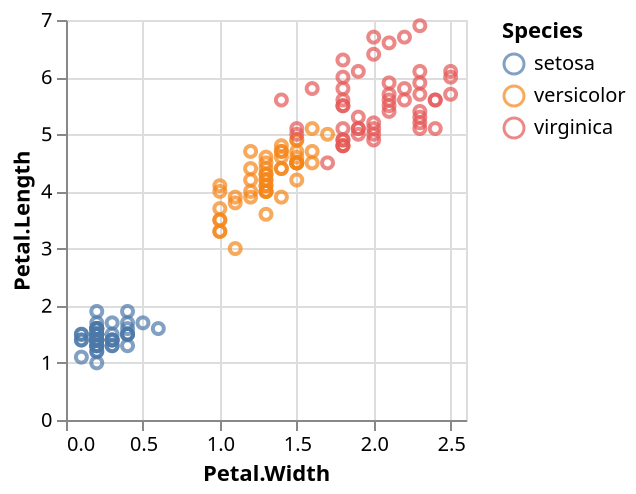 {
  "$schema": "https://vega.github.io/schema/vega-lite/v5.json",
  "datasets": {
    "data-00": [
      {
        "Sepal.Length": 5.1,
        "Sepal.Width": 3.5,
        "Petal.Length": 1.4,
        "Petal.Width": 0.2,
        "Species": "setosa"
      },
      {
        "Sepal.Length": 4.9,
        "Sepal.Width": 3,
        "Petal.Length": 1.4,
        "Petal.Width": 0.2,
        "Species": "setosa"
      },
      {
        "Sepal.Length": 4.7,
        "Sepal.Width": 3.2,
        "Petal.Length": 1.3,
        "Petal.Width": 0.2,
        "Species": "setosa"
      },
      {
        "Sepal.Length": 4.6,
        "Sepal.Width": 3.1,
        "Petal.Length": 1.5,
        "Petal.Width": 0.2,
        "Species": "setosa"
      },
      {
        "Sepal.Length": 5,
        "Sepal.Width": 3.6,
        "Petal.Length": 1.4,
        "Petal.Width": 0.2,
        "Species": "setosa"
      },
      {
        "Sepal.Length": 5.4,
        "Sepal.Width": 3.9,
        "Petal.Length": 1.7,
        "Petal.Width": 0.4,
        "Species": "setosa"
      },
      {
        "Sepal.Length": 4.6,
        "Sepal.Width": 3.4,
        "Petal.Length": 1.4,
        "Petal.Width": 0.3,
        "Species": "setosa"
      },
      {
        "Sepal.Length": 5,
        "Sepal.Width": 3.4,
        "Petal.Length": 1.5,
        "Petal.Width": 0.2,
        "Species": "setosa"
      },
      {
        "Sepal.Length": 4.4,
        "Sepal.Width": 2.9,
        "Petal.Length": 1.4,
        "Petal.Width": 0.2,
        "Species": "setosa"
      },
      {
        "Sepal.Length": 4.9,
        "Sepal.Width": 3.1,
        "Petal.Length": 1.5,
        "Petal.Width": 0.1,
        "Species": "setosa"
      },
      {
        "Sepal.Length": 5.4,
        "Sepal.Width": 3.7,
        "Petal.Length": 1.5,
        "Petal.Width": 0.2,
        "Species": "setosa"
      },
      {
        "Sepal.Length": 4.8,
        "Sepal.Width": 3.4,
        "Petal.Length": 1.6,
        "Petal.Width": 0.2,
        "Species": "setosa"
      },
      {
        "Sepal.Length": 4.8,
        "Sepal.Width": 3,
        "Petal.Length": 1.4,
        "Petal.Width": 0.1,
        "Species": "setosa"
      },
      {
        "Sepal.Length": 4.3,
        "Sepal.Width": 3,
        "Petal.Length": 1.1,
        "Petal.Width": 0.1,
        "Species": "setosa"
      },
      {
        "Sepal.Length": 5.8,
        "Sepal.Width": 4,
        "Petal.Length": 1.2,
        "Petal.Width": 0.2,
        "Species": "setosa"
      },
      {
        "Sepal.Length": 5.7,
        "Sepal.Width": 4.4,
        "Petal.Length": 1.5,
        "Petal.Width": 0.4,
        "Species": "setosa"
      },
      {
        "Sepal.Length": 5.4,
        "Sepal.Width": 3.9,
        "Petal.Length": 1.3,
        "Petal.Width": 0.4,
        "Species": "setosa"
      },
      {
        "Sepal.Length": 5.1,
        "Sepal.Width": 3.5,
        "Petal.Length": 1.4,
        "Petal.Width": 0.3,
        "Species": "setosa"
      },
      {
        "Sepal.Length": 5.7,
        "Sepal.Width": 3.8,
        "Petal.Length": 1.7,
        "Petal.Width": 0.3,
        "Species": "setosa"
      },
      {
        "Sepal.Length": 5.1,
        "Sepal.Width": 3.8,
        "Petal.Length": 1.5,
        "Petal.Width": 0.3,
        "Species": "setosa"
      },
      {
        "Sepal.Length": 5.4,
        "Sepal.Width": 3.4,
        "Petal.Length": 1.7,
        "Petal.Width": 0.2,
        "Species": "setosa"
      },
      {
        "Sepal.Length": 5.1,
        "Sepal.Width": 3.7,
        "Petal.Length": 1.5,
        "Petal.Width": 0.4,
        "Species": "setosa"
      },
      {
        "Sepal.Length": 4.6,
        "Sepal.Width": 3.6,
        "Petal.Length": 1,
        "Petal.Width": 0.2,
        "Species": "setosa"
      },
      {
        "Sepal.Length": 5.1,
        "Sepal.Width": 3.3,
        "Petal.Length": 1.7,
        "Petal.Width": 0.5,
        "Species": "setosa"
      },
      {
        "Sepal.Length": 4.8,
        "Sepal.Width": 3.4,
        "Petal.Length": 1.9,
        "Petal.Width": 0.2,
        "Species": "setosa"
      },
      {
        "Sepal.Length": 5,
        "Sepal.Width": 3,
        "Petal.Length": 1.6,
        "Petal.Width": 0.2,
        "Species": "setosa"
      },
      {
        "Sepal.Length": 5,
        "Sepal.Width": 3.4,
        "Petal.Length": 1.6,
        "Petal.Width": 0.4,
        "Species": "setosa"
      },
      {
        "Sepal.Length": 5.2,
        "Sepal.Width": 3.5,
        "Petal.Length": 1.5,
        "Petal.Width": 0.2,
        "Species": "setosa"
      },
      {
        "Sepal.Length": 5.2,
        "Sepal.Width": 3.4,
        "Petal.Length": 1.4,
        "Petal.Width": 0.2,
        "Species": "setosa"
      },
      {
        "Sepal.Length": 4.7,
        "Sepal.Width": 3.2,
        "Petal.Length": 1.6,
        "Petal.Width": 0.2,
        "Species": "setosa"
      },
      {
        "Sepal.Length": 4.8,
        "Sepal.Width": 3.1,
        "Petal.Length": 1.6,
        "Petal.Width": 0.2,
        "Species": "setosa"
      },
      {
        "Sepal.Length": 5.4,
        "Sepal.Width": 3.4,
        "Petal.Length": 1.5,
        "Petal.Width": 0.4,
        "Species": "setosa"
      },
      {
        "Sepal.Length": 5.2,
        "Sepal.Width": 4.1,
        "Petal.Length": 1.5,
        "Petal.Width": 0.1,
        "Species": "setosa"
      },
      {
        "Sepal.Length": 5.5,
        "Sepal.Width": 4.2,
        "Petal.Length": 1.4,
        "Petal.Width": 0.2,
        "Species": "setosa"
      },
      {
        "Sepal.Length": 4.9,
        "Sepal.Width": 3.1,
        "Petal.Length": 1.5,
        "Petal.Width": 0.2,
        "Species": "setosa"
      },
      {
        "Sepal.Length": 5,
        "Sepal.Width": 3.2,
        "Petal.Length": 1.2,
        "Petal.Width": 0.2,
        "Species": "setosa"
      },
      {
        "Sepal.Length": 5.5,
        "Sepal.Width": 3.5,
        "Petal.Length": 1.3,
        "Petal.Width": 0.2,
        "Species": "setosa"
      },
      {
        "Sepal.Length": 4.9,
        "Sepal.Width": 3.6,
        "Petal.Length": 1.4,
        "Petal.Width": 0.1,
        "Species": "setosa"
      },
      {
        "Sepal.Length": 4.4,
        "Sepal.Width": 3,
        "Petal.Length": 1.3,
        "Petal.Width": 0.2,
        "Species": "setosa"
      },
      {
        "Sepal.Length": 5.1,
        "Sepal.Width": 3.4,
        "Petal.Length": 1.5,
        "Petal.Width": 0.2,
        "Species": "setosa"
      },
      {
        "Sepal.Length": 5,
        "Sepal.Width": 3.5,
        "Petal.Length": 1.3,
        "Petal.Width": 0.3,
        "Species": "setosa"
      },
      {
        "Sepal.Length": 4.5,
        "Sepal.Width": 2.3,
        "Petal.Length": 1.3,
        "Petal.Width": 0.3,
        "Species": "setosa"
      },
      {
        "Sepal.Length": 4.4,
        "Sepal.Width": 3.2,
        "Petal.Length": 1.3,
        "Petal.Width": 0.2,
        "Species": "setosa"
      },
      {
        "Sepal.Length": 5,
        "Sepal.Width": 3.5,
        "Petal.Length": 1.6,
        "Petal.Width": 0.6,
        "Species": "setosa"
      },
      {
        "Sepal.Length": 5.1,
        "Sepal.Width": 3.8,
        "Petal.Length": 1.9,
        "Petal.Width": 0.4,
        "Species": "setosa"
      },
      {
        "Sepal.Length": 4.8,
        "Sepal.Width": 3,
        "Petal.Length": 1.4,
        "Petal.Width": 0.3,
        "Species": "setosa"
      },
      {
        "Sepal.Length": 5.1,
        "Sepal.Width": 3.8,
        "Petal.Length": 1.6,
        "Petal.Width": 0.2,
        "Species": "setosa"
      },
      {
        "Sepal.Length": 4.6,
        "Sepal.Width": 3.2,
        "Petal.Length": 1.4,
        "Petal.Width": 0.2,
        "Species": "setosa"
      },
      {
        "Sepal.Length": 5.3,
        "Sepal.Width": 3.7,
        "Petal.Length": 1.5,
        "Petal.Width": 0.2,
        "Species": "setosa"
      },
      {
        "Sepal.Length": 5,
        "Sepal.Width": 3.3,
        "Petal.Length": 1.4,
        "Petal.Width": 0.2,
        "Species": "setosa"
      },
      {
        "Sepal.Length": 7,
        "Sepal.Width": 3.2,
        "Petal.Length": 4.7,
        "Petal.Width": 1.4,
        "Species": "versicolor"
      },
      {
        "Sepal.Length": 6.4,
        "Sepal.Width": 3.2,
        "Petal.Length": 4.5,
        "Petal.Width": 1.5,
        "Species": "versicolor"
      },
      {
        "Sepal.Length": 6.9,
        "Sepal.Width": 3.1,
        "Petal.Length": 4.9,
        "Petal.Width": 1.5,
        "Species": "versicolor"
      },
      {
        "Sepal.Length": 5.5,
        "Sepal.Width": 2.3,
        "Petal.Length": 4,
        "Petal.Width": 1.3,
        "Species": "versicolor"
      },
      {
        "Sepal.Length": 6.5,
        "Sepal.Width": 2.8,
        "Petal.Length": 4.6,
        "Petal.Width": 1.5,
        "Species": "versicolor"
      },
      {
        "Sepal.Length": 5.7,
        "Sepal.Width": 2.8,
        "Petal.Length": 4.5,
        "Petal.Width": 1.3,
        "Species": "versicolor"
      },
      {
        "Sepal.Length": 6.3,
        "Sepal.Width": 3.3,
        "Petal.Length": 4.7,
        "Petal.Width": 1.6,
        "Species": "versicolor"
      },
      {
        "Sepal.Length": 4.9,
        "Sepal.Width": 2.4,
        "Petal.Length": 3.3,
        "Petal.Width": 1,
        "Species": "versicolor"
      },
      {
        "Sepal.Length": 6.6,
        "Sepal.Width": 2.9,
        "Petal.Length": 4.6,
        "Petal.Width": 1.3,
        "Species": "versicolor"
      },
      {
        "Sepal.Length": 5.2,
        "Sepal.Width": 2.7,
        "Petal.Length": 3.9,
        "Petal.Width": 1.4,
        "Species": "versicolor"
      },
      {
        "Sepal.Length": 5,
        "Sepal.Width": 2,
        "Petal.Length": 3.5,
        "Petal.Width": 1,
        "Species": "versicolor"
      },
      {
        "Sepal.Length": 5.9,
        "Sepal.Width": 3,
        "Petal.Length": 4.2,
        "Petal.Width": 1.5,
        "Species": "versicolor"
      },
      {
        "Sepal.Length": 6,
        "Sepal.Width": 2.2,
        "Petal.Length": 4,
        "Petal.Width": 1,
        "Species": "versicolor"
      },
      {
        "Sepal.Length": 6.1,
        "Sepal.Width": 2.9,
        "Petal.Length": 4.7,
        "Petal.Width": 1.4,
        "Species": "versicolor"
      },
      {
        "Sepal.Length": 5.6,
        "Sepal.Width": 2.9,
        "Petal.Length": 3.6,
        "Petal.Width": 1.3,
        "Species": "versicolor"
      },
      {
        "Sepal.Length": 6.7,
        "Sepal.Width": 3.1,
        "Petal.Length": 4.4,
        "Petal.Width": 1.4,
        "Species": "versicolor"
      },
      {
        "Sepal.Length": 5.6,
        "Sepal.Width": 3,
        "Petal.Length": 4.5,
        "Petal.Width": 1.5,
        "Species": "versicolor"
      },
      {
        "Sepal.Length": 5.8,
        "Sepal.Width": 2.7,
        "Petal.Length": 4.1,
        "Petal.Width": 1,
        "Species": "versicolor"
      },
      {
        "Sepal.Length": 6.2,
        "Sepal.Width": 2.2,
        "Petal.Length": 4.5,
        "Petal.Width": 1.5,
        "Species": "versicolor"
      },
      {
        "Sepal.Length": 5.6,
        "Sepal.Width": 2.5,
        "Petal.Length": 3.9,
        "Petal.Width": 1.1,
        "Species": "versicolor"
      },
      {
        "Sepal.Length": 5.9,
        "Sepal.Width": 3.2,
        "Petal.Length": 4.8,
        "Petal.Width": 1.8,
        "Species": "versicolor"
      },
      {
        "Sepal.Length": 6.1,
        "Sepal.Width": 2.8,
        "Petal.Length": 4,
        "Petal.Width": 1.3,
        "Species": "versicolor"
      },
      {
        "Sepal.Length": 6.3,
        "Sepal.Width": 2.5,
        "Petal.Length": 4.9,
        "Petal.Width": 1.5,
        "Species": "versicolor"
      },
      {
        "Sepal.Length": 6.1,
        "Sepal.Width": 2.8,
        "Petal.Length": 4.7,
        "Petal.Width": 1.2,
        "Species": "versicolor"
      },
      {
        "Sepal.Length": 6.4,
        "Sepal.Width": 2.9,
        "Petal.Length": 4.3,
        "Petal.Width": 1.3,
        "Species": "versicolor"
      },
      {
        "Sepal.Length": 6.6,
        "Sepal.Width": 3,
        "Petal.Length": 4.4,
        "Petal.Width": 1.4,
        "Species": "versicolor"
      },
      {
        "Sepal.Length": 6.8,
        "Sepal.Width": 2.8,
        "Petal.Length": 4.8,
        "Petal.Width": 1.4,
        "Species": "versicolor"
      },
      {
        "Sepal.Length": 6.7,
        "Sepal.Width": 3,
        "Petal.Length": 5,
        "Petal.Width": 1.7,
        "Species": "versicolor"
      },
      {
        "Sepal.Length": 6,
        "Sepal.Width": 2.9,
        "Petal.Length": 4.5,
        "Petal.Width": 1.5,
        "Species": "versicolor"
      },
      {
        "Sepal.Length": 5.7,
        "Sepal.Width": 2.6,
        "Petal.Length": 3.5,
        "Petal.Width": 1,
        "Species": "versicolor"
      },
      {
        "Sepal.Length": 5.5,
        "Sepal.Width": 2.4,
        "Petal.Length": 3.8,
        "Petal.Width": 1.1,
        "Species": "versicolor"
      },
      {
        "Sepal.Length": 5.5,
        "Sepal.Width": 2.4,
        "Petal.Length": 3.7,
        "Petal.Width": 1,
        "Species": "versicolor"
      },
      {
        "Sepal.Length": 5.8,
        "Sepal.Width": 2.7,
        "Petal.Length": 3.9,
        "Petal.Width": 1.2,
        "Species": "versicolor"
      },
      {
        "Sepal.Length": 6,
        "Sepal.Width": 2.7,
        "Petal.Length": 5.1,
        "Petal.Width": 1.6,
        "Species": "versicolor"
      },
      {
        "Sepal.Length": 5.4,
        "Sepal.Width": 3,
        "Petal.Length": 4.5,
        "Petal.Width": 1.5,
        "Species": "versicolor"
      },
      {
        "Sepal.Length": 6,
        "Sepal.Width": 3.4,
        "Petal.Length": 4.5,
        "Petal.Width": 1.6,
        "Species": "versicolor"
      },
      {
        "Sepal.Length": 6.7,
        "Sepal.Width": 3.1,
        "Petal.Length": 4.7,
        "Petal.Width": 1.5,
        "Species": "versicolor"
      },
      {
        "Sepal.Length": 6.3,
        "Sepal.Width": 2.3,
        "Petal.Length": 4.4,
        "Petal.Width": 1.3,
        "Species": "versicolor"
      },
      {
        "Sepal.Length": 5.6,
        "Sepal.Width": 3,
        "Petal.Length": 4.1,
        "Petal.Width": 1.3,
        "Species": "versicolor"
      },
      {
        "Sepal.Length": 5.5,
        "Sepal.Width": 2.5,
        "Petal.Length": 4,
        "Petal.Width": 1.3,
        "Species": "versicolor"
      },
      {
        "Sepal.Length": 5.5,
        "Sepal.Width": 2.6,
        "Petal.Length": 4.4,
        "Petal.Width": 1.2,
        "Species": "versicolor"
      },
      {
        "Sepal.Length": 6.1,
        "Sepal.Width": 3,
        "Petal.Length": 4.6,
        "Petal.Width": 1.4,
        "Species": "versicolor"
      },
      {
        "Sepal.Length": 5.8,
        "Sepal.Width": 2.6,
        "Petal.Length": 4,
        "Petal.Width": 1.2,
        "Species": "versicolor"
      },
      {
        "Sepal.Length": 5,
        "Sepal.Width": 2.3,
        "Petal.Length": 3.3,
        "Petal.Width": 1,
        "Species": "versicolor"
      },
      {
        "Sepal.Length": 5.6,
        "Sepal.Width": 2.7,
        "Petal.Length": 4.2,
        "Petal.Width": 1.3,
        "Species": "versicolor"
      },
      {
        "Sepal.Length": 5.7,
        "Sepal.Width": 3,
        "Petal.Length": 4.2,
        "Petal.Width": 1.2,
        "Species": "versicolor"
      },
      {
        "Sepal.Length": 5.7,
        "Sepal.Width": 2.9,
        "Petal.Length": 4.2,
        "Petal.Width": 1.3,
        "Species": "versicolor"
      },
      {
        "Sepal.Length": 6.2,
        "Sepal.Width": 2.9,
        "Petal.Length": 4.3,
        "Petal.Width": 1.3,
        "Species": "versicolor"
      },
      {
        "Sepal.Length": 5.1,
        "Sepal.Width": 2.5,
        "Petal.Length": 3,
        "Petal.Width": 1.1,
        "Species": "versicolor"
      },
      {
        "Sepal.Length": 5.7,
        "Sepal.Width": 2.8,
        "Petal.Length": 4.1,
        "Petal.Width": 1.3,
        "Species": "versicolor"
      },
      {
        "Sepal.Length": 6.3,
        "Sepal.Width": 3.3,
        "Petal.Length": 6,
        "Petal.Width": 2.5,
        "Species": "virginica"
      },
      {
        "Sepal.Length": 5.8,
        "Sepal.Width": 2.7,
        "Petal.Length": 5.1,
        "Petal.Width": 1.9,
        "Species": "virginica"
      },
      {
        "Sepal.Length": 7.1,
        "Sepal.Width": 3,
        "Petal.Length": 5.9,
        "Petal.Width": 2.1,
        "Species": "virginica"
      },
      {
        "Sepal.Length": 6.3,
        "Sepal.Width": 2.9,
        "Petal.Length": 5.6,
        "Petal.Width": 1.8,
        "Species": "virginica"
      },
      {
        "Sepal.Length": 6.5,
        "Sepal.Width": 3,
        "Petal.Length": 5.8,
        "Petal.Width": 2.2,
        "Species": "virginica"
      },
      {
        "Sepal.Length": 7.6,
        "Sepal.Width": 3,
        "Petal.Length": 6.6,
        "Petal.Width": 2.1,
        "Species": "virginica"
      },
      {
        "Sepal.Length": 4.9,
        "Sepal.Width": 2.5,
        "Petal.Length": 4.5,
        "Petal.Width": 1.7,
        "Species": "virginica"
      },
      {
        "Sepal.Length": 7.3,
        "Sepal.Width": 2.9,
        "Petal.Length": 6.3,
        "Petal.Width": 1.8,
        "Species": "virginica"
      },
      {
        "Sepal.Length": 6.7,
        "Sepal.Width": 2.5,
        "Petal.Length": 5.8,
        "Petal.Width": 1.8,
        "Species": "virginica"
      },
      {
        "Sepal.Length": 7.2,
        "Sepal.Width": 3.6,
        "Petal.Length": 6.1,
        "Petal.Width": 2.5,
        "Species": "virginica"
      },
      {
        "Sepal.Length": 6.5,
        "Sepal.Width": 3.2,
        "Petal.Length": 5.1,
        "Petal.Width": 2,
        "Species": "virginica"
      },
      {
        "Sepal.Length": 6.4,
        "Sepal.Width": 2.7,
        "Petal.Length": 5.3,
        "Petal.Width": 1.9,
        "Species": "virginica"
      },
      {
        "Sepal.Length": 6.8,
        "Sepal.Width": 3,
        "Petal.Length": 5.5,
        "Petal.Width": 2.1,
        "Species": "virginica"
      },
      {
        "Sepal.Length": 5.7,
        "Sepal.Width": 2.5,
        "Petal.Length": 5,
        "Petal.Width": 2,
        "Species": "virginica"
      },
      {
        "Sepal.Length": 5.8,
        "Sepal.Width": 2.8,
        "Petal.Length": 5.1,
        "Petal.Width": 2.4,
        "Species": "virginica"
      },
      {
        "Sepal.Length": 6.4,
        "Sepal.Width": 3.2,
        "Petal.Length": 5.3,
        "Petal.Width": 2.3,
        "Species": "virginica"
      },
      {
        "Sepal.Length": 6.5,
        "Sepal.Width": 3,
        "Petal.Length": 5.5,
        "Petal.Width": 1.8,
        "Species": "virginica"
      },
      {
        "Sepal.Length": 7.7,
        "Sepal.Width": 3.8,
        "Petal.Length": 6.7,
        "Petal.Width": 2.2,
        "Species": "virginica"
      },
      {
        "Sepal.Length": 7.7,
        "Sepal.Width": 2.6,
        "Petal.Length": 6.9,
        "Petal.Width": 2.3,
        "Species": "virginica"
      },
      {
        "Sepal.Length": 6,
        "Sepal.Width": 2.2,
        "Petal.Length": 5,
        "Petal.Width": 1.5,
        "Species": "virginica"
      },
      {
        "Sepal.Length": 6.9,
        "Sepal.Width": 3.2,
        "Petal.Length": 5.7,
        "Petal.Width": 2.3,
        "Species": "virginica"
      },
      {
        "Sepal.Length": 5.6,
        "Sepal.Width": 2.8,
        "Petal.Length": 4.9,
        "Petal.Width": 2,
        "Species": "virginica"
      },
      {
        "Sepal.Length": 7.7,
        "Sepal.Width": 2.8,
        "Petal.Length": 6.7,
        "Petal.Width": 2,
        "Species": "virginica"
      },
      {
        "Sepal.Length": 6.3,
        "Sepal.Width": 2.7,
        "Petal.Length": 4.9,
        "Petal.Width": 1.8,
        "Species": "virginica"
      },
      {
        "Sepal.Length": 6.7,
        "Sepal.Width": 3.3,
        "Petal.Length": 5.7,
        "Petal.Width": 2.1,
        "Species": "virginica"
      },
      {
        "Sepal.Length": 7.2,
        "Sepal.Width": 3.2,
        "Petal.Length": 6,
        "Petal.Width": 1.8,
        "Species": "virginica"
      },
      {
        "Sepal.Length": 6.2,
        "Sepal.Width": 2.8,
        "Petal.Length": 4.8,
        "Petal.Width": 1.8,
        "Species": "virginica"
      },
      {
        "Sepal.Length": 6.1,
        "Sepal.Width": 3,
        "Petal.Length": 4.9,
        "Petal.Width": 1.8,
        "Species": "virginica"
      },
      {
        "Sepal.Length": 6.4,
        "Sepal.Width": 2.8,
        "Petal.Length": 5.6,
        "Petal.Width": 2.1,
        "Species": "virginica"
      },
      {
        "Sepal.Length": 7.2,
        "Sepal.Width": 3,
        "Petal.Length": 5.8,
        "Petal.Width": 1.6,
        "Species": "virginica"
      },
      {
        "Sepal.Length": 7.4,
        "Sepal.Width": 2.8,
        "Petal.Length": 6.1,
        "Petal.Width": 1.9,
        "Species": "virginica"
      },
      {
        "Sepal.Length": 7.9,
        "Sepal.Width": 3.8,
        "Petal.Length": 6.4,
        "Petal.Width": 2,
        "Species": "virginica"
      },
      {
        "Sepal.Length": 6.4,
        "Sepal.Width": 2.8,
        "Petal.Length": 5.6,
        "Petal.Width": 2.2,
        "Species": "virginica"
      },
      {
        "Sepal.Length": 6.3,
        "Sepal.Width": 2.8,
        "Petal.Length": 5.1,
        "Petal.Width": 1.5,
        "Species": "virginica"
      },
      {
        "Sepal.Length": 6.1,
        "Sepal.Width": 2.6,
        "Petal.Length": 5.6,
        "Petal.Width": 1.4,
        "Species": "virginica"
      },
      {
        "Sepal.Length": 7.7,
        "Sepal.Width": 3,
        "Petal.Length": 6.1,
        "Petal.Width": 2.3,
        "Species": "virginica"
      },
      {
        "Sepal.Length": 6.3,
        "Sepal.Width": 3.4,
        "Petal.Length": 5.6,
        "Petal.Width": 2.4,
        "Species": "virginica"
      },
      {
        "Sepal.Length": 6.4,
        "Sepal.Width": 3.1,
        "Petal.Length": 5.5,
        "Petal.Width": 1.8,
        "Species": "virginica"
      },
      {
        "Sepal.Length": 6,
        "Sepal.Width": 3,
        "Petal.Length": 4.8,
        "Petal.Width": 1.8,
        "Species": "virginica"
      },
      {
        "Sepal.Length": 6.9,
        "Sepal.Width": 3.1,
        "Petal.Length": 5.4,
        "Petal.Width": 2.1,
        "Species": "virginica"
      },
      {
        "Sepal.Length": 6.7,
        "Sepal.Width": 3.1,
        "Petal.Length": 5.6,
        "Petal.Width": 2.4,
        "Species": "virginica"
      },
      {
        "Sepal.Length": 6.9,
        "Sepal.Width": 3.1,
        "Petal.Length": 5.1,
        "Petal.Width": 2.3,
        "Species": "virginica"
      },
      {
        "Sepal.Length": 5.8,
        "Sepal.Width": 2.7,
        "Petal.Length": 5.1,
        "Petal.Width": 1.9,
        "Species": "virginica"
      },
      {
        "Sepal.Length": 6.8,
        "Sepal.Width": 3.2,
        "Petal.Length": 5.9,
        "Petal.Width": 2.3,
        "Species": "virginica"
      },
      {
        "Sepal.Length": 6.7,
        "Sepal.Width": 3.3,
        "Petal.Length": 5.7,
        "Petal.Width": 2.5,
        "Species": "virginica"
      },
      {
        "Sepal.Length": 6.7,
        "Sepal.Width": 3,
        "Petal.Length": 5.2,
        "Petal.Width": 2.3,
        "Species": "virginica"
      },
      {
        "Sepal.Length": 6.3,
        "Sepal.Width": 2.5,
        "Petal.Length": 5,
        "Petal.Width": 1.9,
        "Species": "virginica"
      },
      {
        "Sepal.Length": 6.5,
        "Sepal.Width": 3,
        "Petal.Length": 5.2,
        "Petal.Width": 2,
        "Species": "virginica"
      },
      {
        "Sepal.Length": 6.2,
        "Sepal.Width": 3.4,
        "Petal.Length": 5.4,
        "Petal.Width": 2.3,
        "Species": "virginica"
      },
      {
        "Sepal.Length": 5.9,
        "Sepal.Width": 3,
        "Petal.Length": 5.1,
        "Petal.Width": 1.8,
        "Species": "virginica"
      }
    ]
  },
  "layer": [
    {
      "data": {
        "name": "data-00"
      },
      "mark": "point",
      "encoding": {
        "x": {
          "field": "Petal\\.Width",
          "type": "quantitative",
          "title": "Petal.Width"
        },
        "y": {
          "field": "Petal\\.Length",
          "type": "quantitative",
          "title": "Petal.Length"
        },
        "stroke": {
          "field": "Species",
          "type": "nominal",
          "title": "Species"
        }
      }
    }
  ]
}